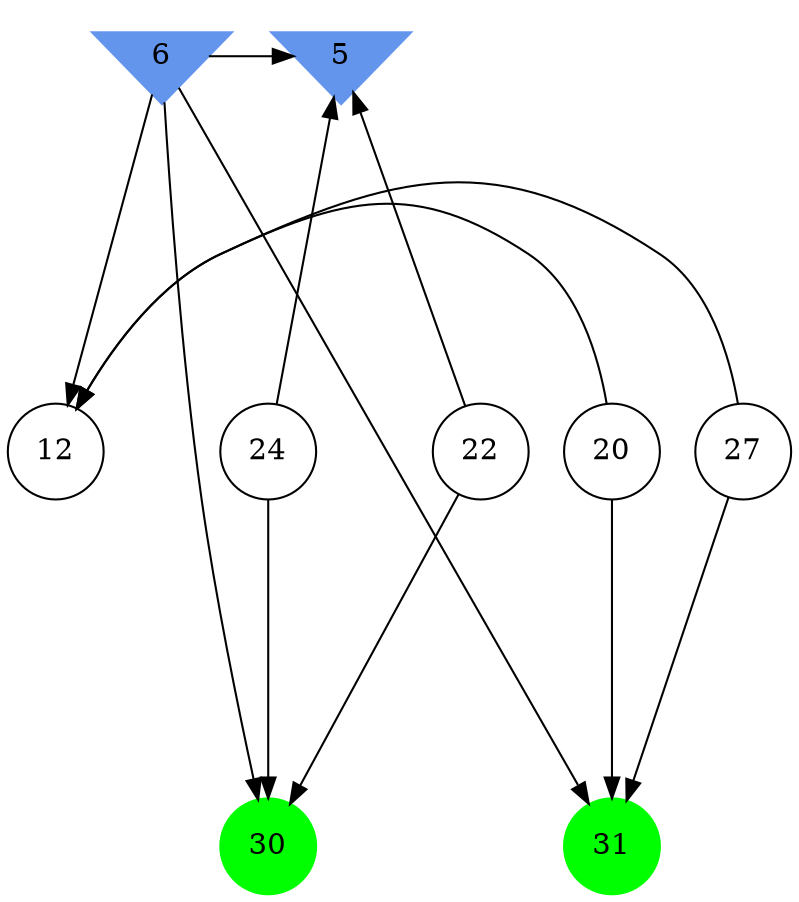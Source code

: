 digraph brain {
	ranksep=2.0;
	5 [shape=invtriangle,style=filled,color=cornflowerblue];
	6 [shape=invtriangle,style=filled,color=cornflowerblue];
	12 [shape=circle,color=black];
	20 [shape=circle,color=black];
	22 [shape=circle,color=black];
	24 [shape=circle,color=black];
	27 [shape=circle,color=black];
	30 [shape=circle,style=filled,color=green];
	31 [shape=circle,style=filled,color=green];
	6	->	5;
	6	->	30;
	22	->	5;
	22	->	30;
	24	->	5;
	24	->	30;
	6	->	31;
	6	->	12;
	20	->	31;
	20	->	12;
	27	->	31;
	27	->	12;
	{ rank=same; 5; 6; }
	{ rank=same; 12; 20; 22; 24; 27; }
	{ rank=same; 30; 31; }
}
